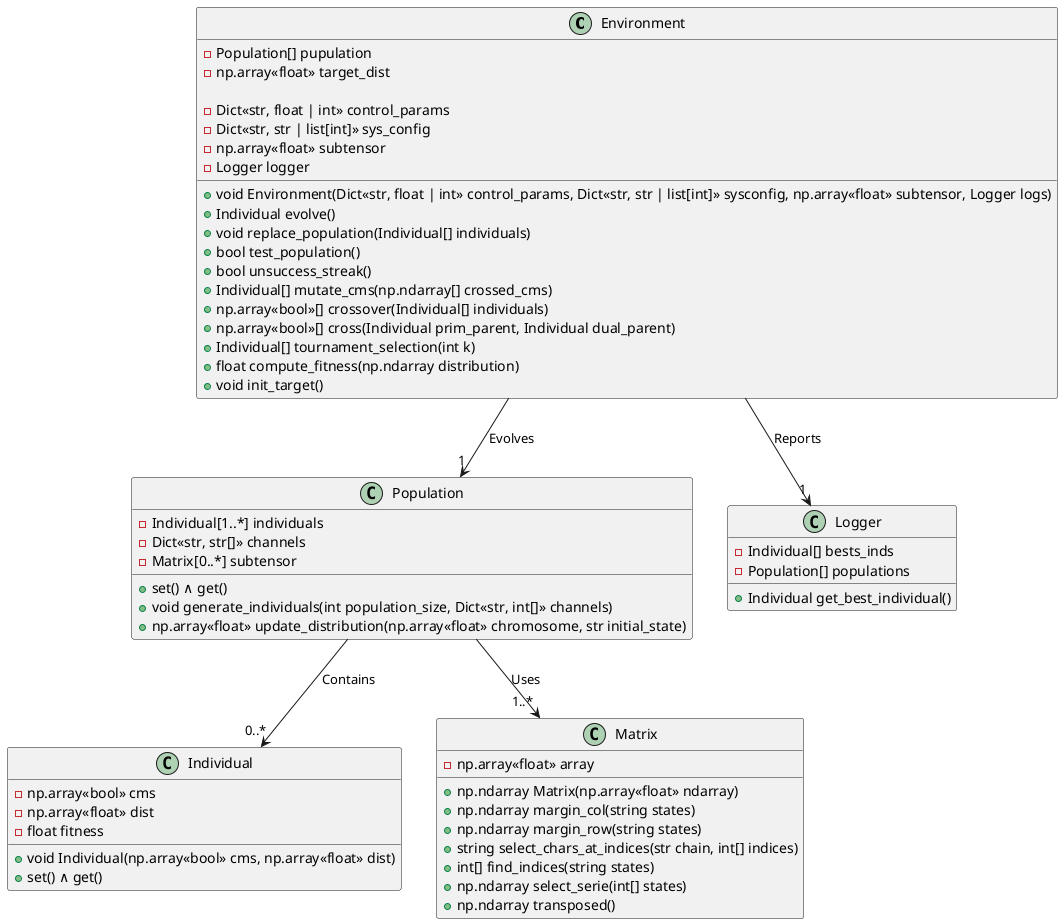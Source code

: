 @startuml
' !define DARKGREEN
' !include https://raw.githubusercontent.com/Drakemor/RedDress-PlantUML/master/style.puml


class Environment {
    - Population[] pupulation
    - np.array«float» target_dist

    - Dict«str, float | int» control_params
    - Dict«str, str | list[int]» sys_config
    - np.array«float» subtensor
    - Logger logger

    + void Environment(Dict«str, float | int» control_params, Dict«str, str | list[int]» sysconfig, np.array«float» subtensor, Logger logs)
    + Individual evolve()
    + void replace_population(Individual[] individuals)
    + bool test_population()
    + bool unsuccess_streak()
    + Individual[] mutate_cms(np.ndarray[] crossed_cms)
    + np.array«bool»[] crossover(Individual[] individuals)
    + np.array«bool»[] cross(Individual prim_parent, Individual dual_parent)
    + Individual[] tournament_selection(int k)
    + float compute_fitness(np.ndarray distribution)
    + void init_target()
}

Environment --> "1" Population : Evolves
Environment --> "1" Logger : Reports

class Population {
    - Individual[1..*] individuals
    - Dict«str, str[]» channels
    - Matrix[0..*] subtensor

    + set() ∧ get()
    + void generate_individuals(int population_size, Dict«str, int[]» channels)
    + np.array«float» update_distribution(np.array«float» chromosome, str initial_state)
}

Population --> "0..*" Individual : Contains
Population --> "1..*" Matrix : Uses

class Individual {
    - np.array«bool» cms
    - np.array«float» dist
    - float fitness

    + void Individual(np.array«bool» cms, np.array«float» dist)
    + set() ∧ get()
}

class Logger {
    - Individual[] bests_inds
    - Population[] populations

    + Individual get_best_individual()
}

class Matrix {
    - np.array«float» array

    + np.ndarray Matrix(np.array«float» ndarray)
    + np.ndarray margin_col(string states)
    + np.ndarray margin_row(string states)
    + string select_chars_at_indices(str chain, int[] indices)
    + int[] find_indices(string states)
    + np.ndarray select_serie(int[] states)
    + np.ndarray transposed()
}

' note right of Matrix : Class to operate over the ndarray of data.
' - System subsystem

' + float get_fitness()